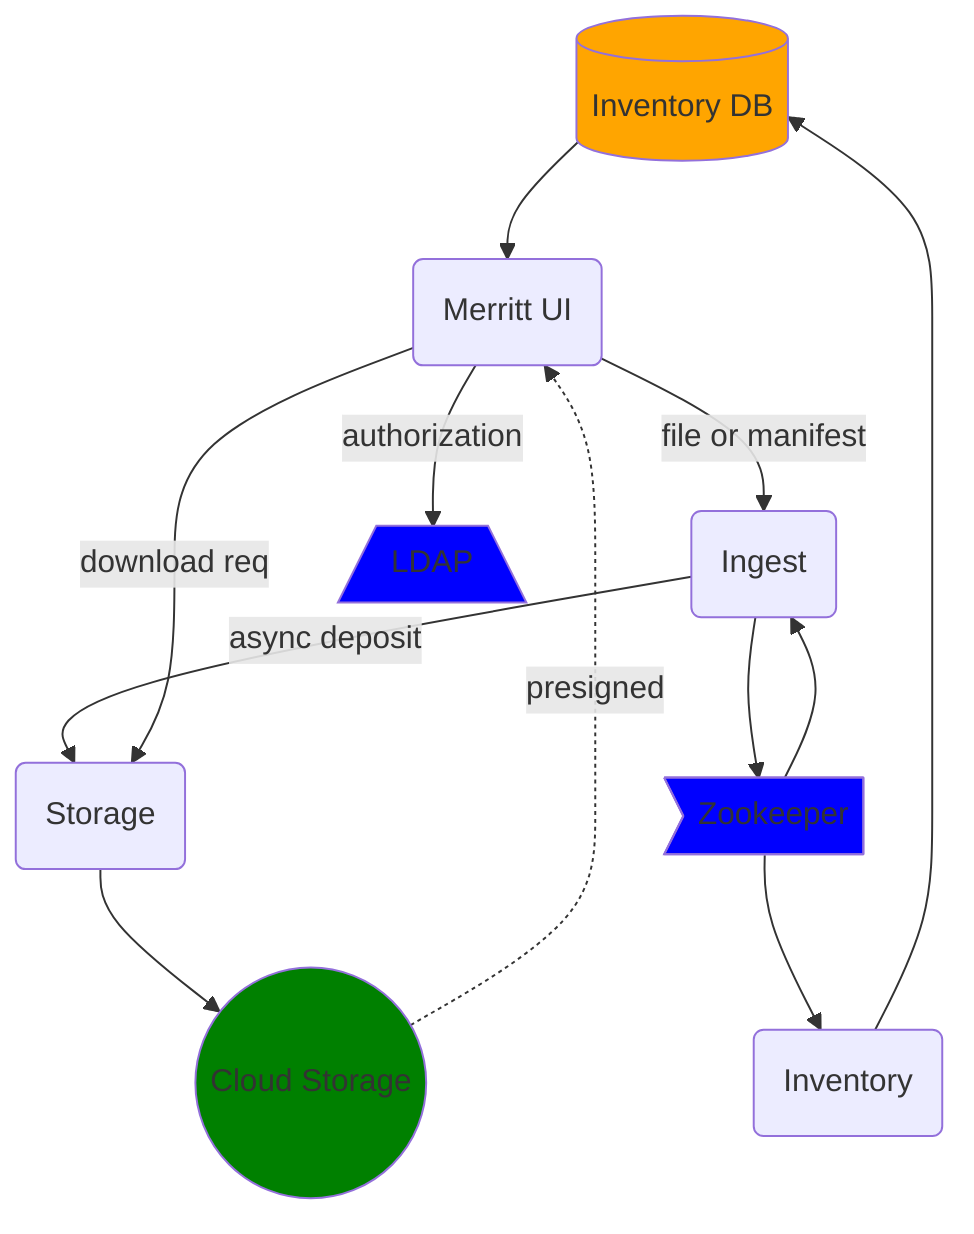 graph TD
  RDS[(Inventory DB)]
  UI(Merritt UI)
  ING(Ingest)
  ST(Storage)
  INV(Inventory)
  CLOUD(("Cloud Storage"))
  LDAP[/LDAP\]
  ZOO>Zookeeper]

  RDS --> UI
  UI --> |"file or manifest"| ING
  UI --> |authorization| LDAP
  ING --> |"async deposit"| ST
  ING --> ZOO
  ZOO --> ING
  ZOO --> INV
  UI ---> |download req| ST
  INV --> RDS
  ST --> CLOUD
  CLOUD -.-> |presigned| UI

  style CLOUD fill:green
  style RDS fill:orange
  style ZOO fill:blue
  style LDAP fill:blue